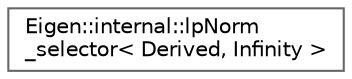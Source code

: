 digraph "Graphical Class Hierarchy"
{
 // LATEX_PDF_SIZE
  bgcolor="transparent";
  edge [fontname=Helvetica,fontsize=10,labelfontname=Helvetica,labelfontsize=10];
  node [fontname=Helvetica,fontsize=10,shape=box,height=0.2,width=0.4];
  rankdir="LR";
  Node0 [id="Node000000",label="Eigen::internal::lpNorm\l_selector\< Derived, Infinity \>",height=0.2,width=0.4,color="grey40", fillcolor="white", style="filled",URL="$structEigen_1_1internal_1_1lpNorm__selector_3_01Derived_00_01Infinity_01_4.html",tooltip=" "];
}
